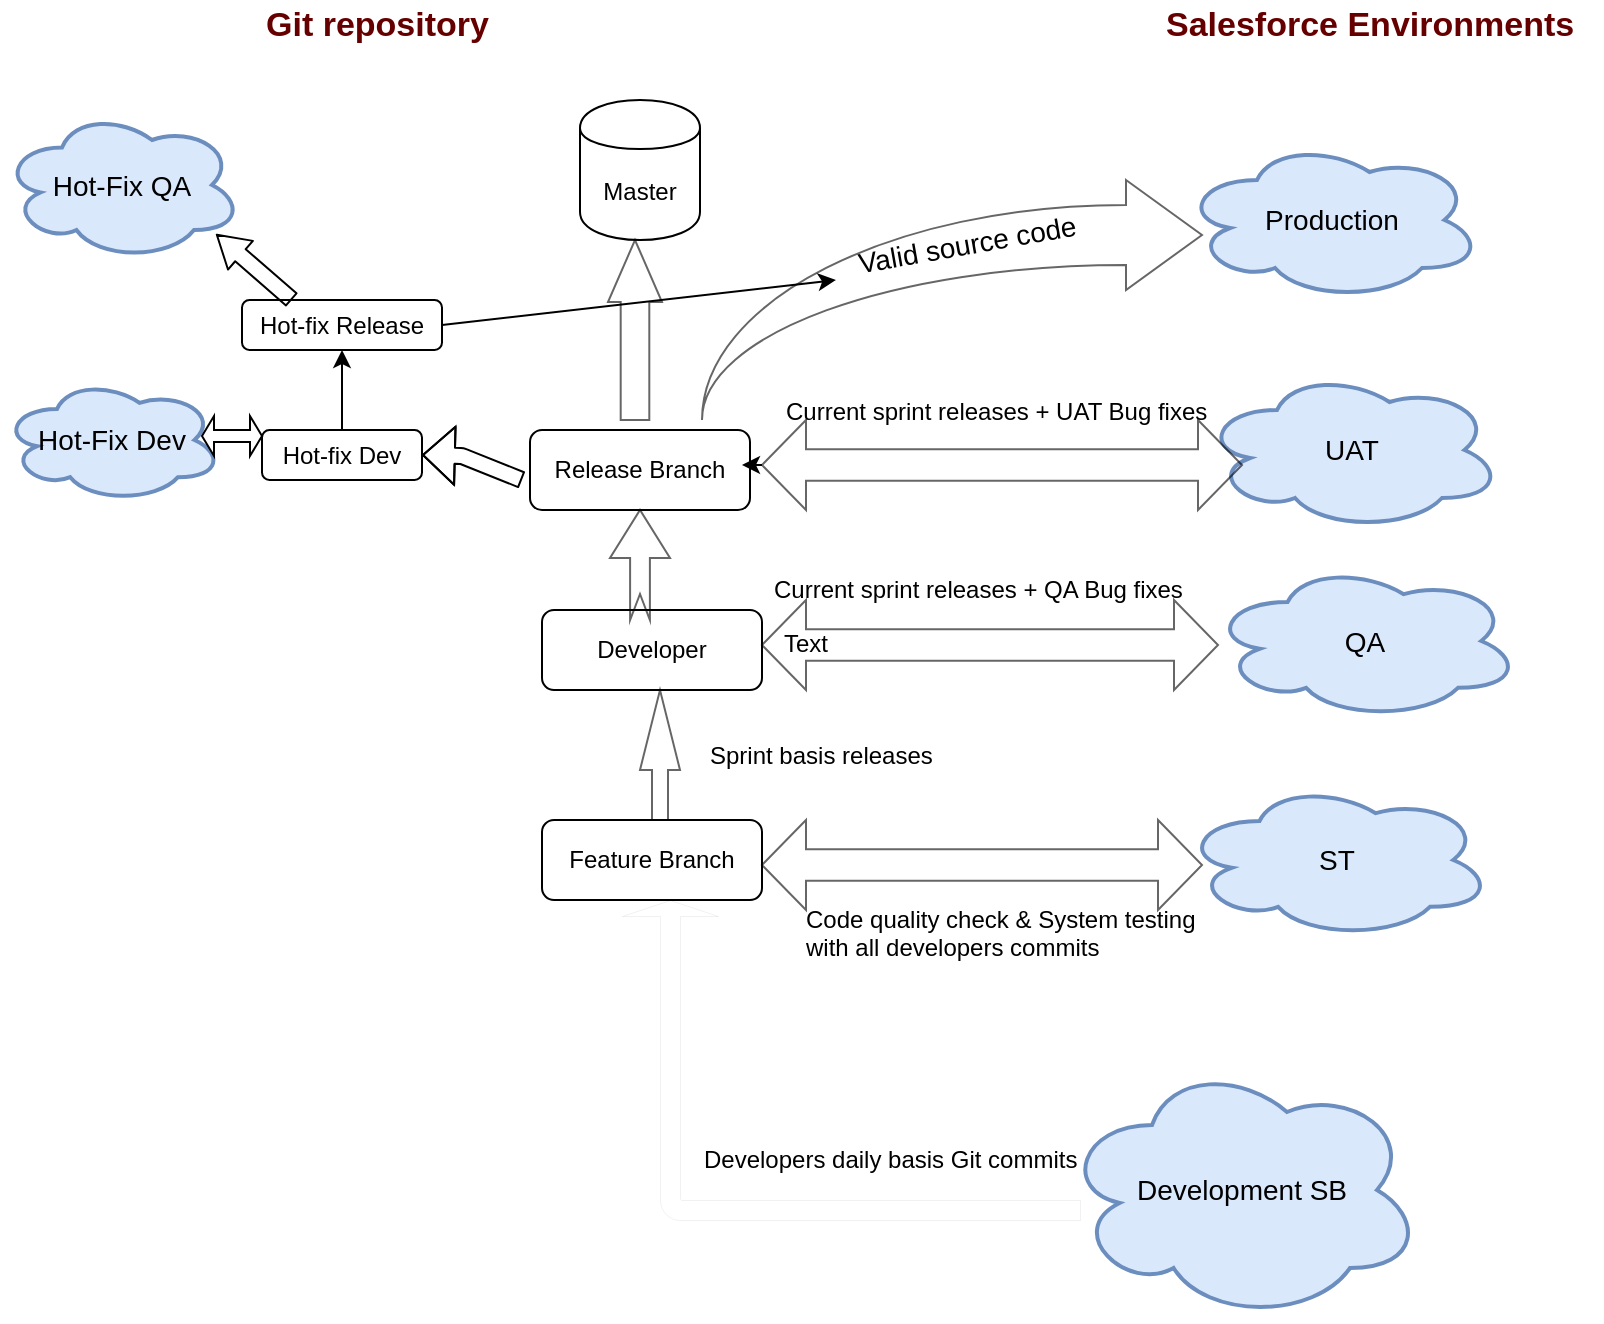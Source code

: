 <mxfile version="12.1.7" type="github" pages="1">
  <diagram id="ugZ9LgQXZQDwEc-XwA1F" name="Page-1">
    <mxGraphModel dx="1704" dy="436" grid="1" gridSize="10" guides="1" tooltips="1" connect="1" arrows="1" fold="1" page="1" pageScale="1" pageWidth="850" pageHeight="1100" math="0" shadow="0">
      <root>
        <mxCell id="0"/>
        <mxCell id="1" parent="0"/>
        <mxCell id="pKMbjU2xyeOJQkZC159j-1" value="Master" style="shape=cylinder;whiteSpace=wrap;html=1;boundedLbl=1;backgroundOutline=1;" parent="1" vertex="1">
          <mxGeometry x="209" y="70" width="60" height="70" as="geometry"/>
        </mxCell>
        <mxCell id="pKMbjU2xyeOJQkZC159j-2" value="Release Branch" style="rounded=1;whiteSpace=wrap;html=1;" parent="1" vertex="1">
          <mxGeometry x="184" y="235" width="110" height="40" as="geometry"/>
        </mxCell>
        <mxCell id="pKMbjU2xyeOJQkZC159j-3" value="Feature Branch" style="rounded=1;whiteSpace=wrap;html=1;" parent="1" vertex="1">
          <mxGeometry x="190" y="430" width="110" height="40" as="geometry"/>
        </mxCell>
        <mxCell id="pKMbjU2xyeOJQkZC159j-5" value="Production" style="ellipse;shape=cloud;strokeWidth=2;fontSize=14;whiteSpace=wrap;html=1;align=center;fillColor=#dae8fc;strokeColor=#6c8ebf;" parent="1" vertex="1">
          <mxGeometry x="510" y="90" width="150" height="80" as="geometry"/>
        </mxCell>
        <mxCell id="pKMbjU2xyeOJQkZC159j-6" value="&lt;font style=&quot;font-size: 17px&quot;&gt;&lt;b&gt;Salesforce Environments&amp;nbsp;&lt;/b&gt;&lt;/font&gt;" style="text;html=1;resizable=0;points=[];autosize=1;align=left;verticalAlign=top;spacingTop=-4;fontColor=#660000;" parent="1" vertex="1">
          <mxGeometry x="500" y="20" width="220" height="20" as="geometry"/>
        </mxCell>
        <mxCell id="pKMbjU2xyeOJQkZC159j-7" value="&lt;font style=&quot;font-size: 17px&quot;&gt;&lt;b&gt;Git repository&amp;nbsp;&lt;/b&gt;&lt;/font&gt;" style="text;html=1;resizable=0;points=[];autosize=1;align=left;verticalAlign=top;spacingTop=-4;fontColor=#660000;" parent="1" vertex="1">
          <mxGeometry x="50" y="20" width="130" height="20" as="geometry"/>
        </mxCell>
        <mxCell id="pKMbjU2xyeOJQkZC159j-8" value="UAT" style="ellipse;shape=cloud;strokeWidth=2;fontSize=14;whiteSpace=wrap;html=1;align=center;fillColor=#dae8fc;strokeColor=#6c8ebf;" parent="1" vertex="1">
          <mxGeometry x="520" y="205" width="150" height="80" as="geometry"/>
        </mxCell>
        <mxCell id="pKMbjU2xyeOJQkZC159j-9" value="QA" style="ellipse;shape=cloud;strokeWidth=2;fontSize=14;whiteSpace=wrap;html=1;align=center;fillColor=#dae8fc;strokeColor=#6c8ebf;" parent="1" vertex="1">
          <mxGeometry x="524" y="301.5" width="155" height="78" as="geometry"/>
        </mxCell>
        <mxCell id="pKMbjU2xyeOJQkZC159j-10" value="Development SB" style="ellipse;shape=cloud;strokeWidth=2;fontSize=14;whiteSpace=wrap;html=1;align=center;fillColor=#dae8fc;strokeColor=#6c8ebf;" parent="1" vertex="1">
          <mxGeometry x="450" y="550" width="180" height="130" as="geometry"/>
        </mxCell>
        <mxCell id="pKMbjU2xyeOJQkZC159j-11" value="Developer" style="rounded=1;whiteSpace=wrap;html=1;" parent="1" vertex="1">
          <mxGeometry x="190" y="325" width="110" height="40" as="geometry"/>
        </mxCell>
        <mxCell id="pKMbjU2xyeOJQkZC159j-12" value="" style="html=1;shadow=0;dashed=1;align=center;verticalAlign=middle;shape=mxgraph.arrows2.bendArrow;dy=5;dx=8;notch=0;arrowHead=48;rounded=1;direction=north;opacity=60;strokeWidth=0;fillColor=none;" parent="1" vertex="1">
          <mxGeometry x="230" y="470" width="229" height="160" as="geometry"/>
        </mxCell>
        <mxCell id="pKMbjU2xyeOJQkZC159j-15" value="Developers daily basis Git commits&amp;nbsp;" style="text;html=1;resizable=0;points=[];autosize=1;align=left;verticalAlign=top;spacingTop=-4;" parent="1" vertex="1">
          <mxGeometry x="269" y="590" width="210" height="20" as="geometry"/>
        </mxCell>
        <mxCell id="pKMbjU2xyeOJQkZC159j-18" value="" style="html=1;shadow=0;dashed=0;align=center;verticalAlign=middle;shape=mxgraph.arrows2.arrow;dy=0.6;dx=40;direction=north;notch=0;rounded=0;strokeWidth=1;fillColor=none;opacity=60;" parent="1" vertex="1">
          <mxGeometry x="239" y="365" width="20" height="65" as="geometry"/>
        </mxCell>
        <mxCell id="pKMbjU2xyeOJQkZC159j-19" value="Sprint basis releases" style="text;html=1;resizable=0;points=[];autosize=1;align=left;verticalAlign=top;spacingTop=-4;" parent="1" vertex="1">
          <mxGeometry x="271.5" y="387.5" width="130" height="20" as="geometry"/>
        </mxCell>
        <mxCell id="pKMbjU2xyeOJQkZC159j-22" value="Text" style="text;html=1;resizable=0;points=[];autosize=1;align=left;verticalAlign=top;spacingTop=-4;" parent="1" vertex="1">
          <mxGeometry x="309" y="332" width="40" height="20" as="geometry"/>
        </mxCell>
        <mxCell id="pKMbjU2xyeOJQkZC159j-23" value="" style="html=1;shadow=0;dashed=0;align=center;verticalAlign=middle;shape=mxgraph.arrows2.twoWayArrow;dy=0.65;dx=22;rounded=0;strokeWidth=1;fillColor=none;opacity=60;" parent="1" vertex="1">
          <mxGeometry x="300" y="320" width="228" height="45" as="geometry"/>
        </mxCell>
        <mxCell id="pKMbjU2xyeOJQkZC159j-26" value="Current sprint releases + QA Bug fixes" style="text;html=1;resizable=0;points=[];autosize=1;align=left;verticalAlign=top;spacingTop=-4;" parent="1" vertex="1">
          <mxGeometry x="304" y="305" width="220" height="20" as="geometry"/>
        </mxCell>
        <mxCell id="pKMbjU2xyeOJQkZC159j-27" value="" style="html=1;shadow=0;dashed=0;align=center;verticalAlign=middle;shape=mxgraph.arrows2.arrow;dy=0.67;dx=24;direction=north;notch=13;rounded=0;strokeWidth=1;fillColor=none;opacity=60;" parent="1" vertex="1">
          <mxGeometry x="224" y="275" width="30" height="55" as="geometry"/>
        </mxCell>
        <mxCell id="QmjTFNfi9diBM-cBmNHH-2" style="edgeStyle=orthogonalEdgeStyle;rounded=0;orthogonalLoop=1;jettySize=auto;html=1;exitX=0;exitY=0.5;exitDx=0;exitDy=0;exitPerimeter=0;" edge="1" parent="1" source="pKMbjU2xyeOJQkZC159j-28">
          <mxGeometry relative="1" as="geometry">
            <mxPoint x="290" y="253" as="targetPoint"/>
          </mxGeometry>
        </mxCell>
        <mxCell id="pKMbjU2xyeOJQkZC159j-28" value="" style="html=1;shadow=0;dashed=0;align=center;verticalAlign=middle;shape=mxgraph.arrows2.twoWayArrow;dy=0.65;dx=22;rounded=0;strokeWidth=1;fillColor=none;opacity=60;" parent="1" vertex="1">
          <mxGeometry x="300" y="230" width="240" height="45" as="geometry"/>
        </mxCell>
        <mxCell id="pKMbjU2xyeOJQkZC159j-29" value="Current sprint releases + UAT Bug fixes" style="text;html=1;resizable=0;points=[];autosize=1;align=left;verticalAlign=top;spacingTop=-4;" parent="1" vertex="1">
          <mxGeometry x="310" y="216" width="230" height="20" as="geometry"/>
        </mxCell>
        <mxCell id="pKMbjU2xyeOJQkZC159j-33" value="" style="html=1;shadow=0;dashed=0;align=center;verticalAlign=middle;shape=mxgraph.arrows2.jumpInArrow;dy=15;dx=38;arrowHead=55;rounded=0;strokeWidth=1;fillColor=none;opacity=60;" parent="1" vertex="1">
          <mxGeometry x="270" y="110" width="250" height="120" as="geometry"/>
        </mxCell>
        <mxCell id="pKMbjU2xyeOJQkZC159j-34" value="&lt;font style=&quot;font-size: 14px&quot;&gt;Valid source code&lt;/font&gt;" style="text;html=1;resizable=0;points=[];autosize=1;align=left;verticalAlign=top;spacingTop=-4;rotation=-10;" parent="1" vertex="1">
          <mxGeometry x="345" y="130" width="130" height="20" as="geometry"/>
        </mxCell>
        <mxCell id="pKMbjU2xyeOJQkZC159j-35" value="" style="html=1;shadow=0;dashed=0;align=center;verticalAlign=middle;shape=mxgraph.arrows2.arrow;dy=0.47;dx=31;direction=north;notch=0;rounded=0;strokeWidth=1;fillColor=none;opacity=60;" parent="1" vertex="1">
          <mxGeometry x="223" y="140" width="27" height="90" as="geometry"/>
        </mxCell>
        <mxCell id="U-r_O4P5ikJAALDEmdnD-2" value="ST" style="ellipse;shape=cloud;strokeWidth=2;fontSize=14;whiteSpace=wrap;html=1;align=center;fillColor=#dae8fc;strokeColor=#6c8ebf;" parent="1" vertex="1">
          <mxGeometry x="510" y="411" width="155" height="78" as="geometry"/>
        </mxCell>
        <mxCell id="U-r_O4P5ikJAALDEmdnD-3" value="" style="html=1;shadow=0;dashed=0;align=center;verticalAlign=middle;shape=mxgraph.arrows2.twoWayArrow;dy=0.65;dx=22;rounded=0;strokeWidth=1;fillColor=none;opacity=60;" parent="1" vertex="1">
          <mxGeometry x="300" y="430" width="220" height="45" as="geometry"/>
        </mxCell>
        <mxCell id="U-r_O4P5ikJAALDEmdnD-4" value="Code quality check &amp;amp; System testing &lt;br&gt;with all developers commits" style="text;html=1;resizable=0;points=[];autosize=1;align=left;verticalAlign=top;spacingTop=-4;" parent="1" vertex="1">
          <mxGeometry x="320" y="470" width="210" height="30" as="geometry"/>
        </mxCell>
        <mxCell id="QmjTFNfi9diBM-cBmNHH-10" value="" style="edgeStyle=orthogonalEdgeStyle;rounded=0;orthogonalLoop=1;jettySize=auto;html=1;" edge="1" parent="1" source="QmjTFNfi9diBM-cBmNHH-8" target="QmjTFNfi9diBM-cBmNHH-9">
          <mxGeometry relative="1" as="geometry"/>
        </mxCell>
        <mxCell id="QmjTFNfi9diBM-cBmNHH-8" value="Hot-fix Dev" style="rounded=1;whiteSpace=wrap;html=1;" vertex="1" parent="1">
          <mxGeometry x="50" y="235" width="80" height="25" as="geometry"/>
        </mxCell>
        <mxCell id="QmjTFNfi9diBM-cBmNHH-9" value="Hot-fix Release" style="rounded=1;whiteSpace=wrap;html=1;" vertex="1" parent="1">
          <mxGeometry x="40" y="170" width="100" height="25" as="geometry"/>
        </mxCell>
        <mxCell id="QmjTFNfi9diBM-cBmNHH-11" value="Hot-Fix QA" style="ellipse;shape=cloud;strokeWidth=2;fontSize=14;whiteSpace=wrap;html=1;align=center;fillColor=#dae8fc;strokeColor=#6c8ebf;" vertex="1" parent="1">
          <mxGeometry x="-80" y="75" width="120" height="75" as="geometry"/>
        </mxCell>
        <mxCell id="QmjTFNfi9diBM-cBmNHH-15" value="Hot-Fix Dev" style="ellipse;shape=cloud;strokeWidth=2;fontSize=14;whiteSpace=wrap;html=1;align=center;fillColor=#dae8fc;strokeColor=#6c8ebf;" vertex="1" parent="1">
          <mxGeometry x="-80" y="209" width="110" height="62" as="geometry"/>
        </mxCell>
        <mxCell id="QmjTFNfi9diBM-cBmNHH-18" value="" style="shape=flexArrow;endArrow=classic;html=1;width=8;endSize=4.97;entryX=1;entryY=0.5;entryDx=0;entryDy=0;" edge="1" parent="1" target="QmjTFNfi9diBM-cBmNHH-8">
          <mxGeometry width="50" height="50" relative="1" as="geometry">
            <mxPoint x="180" y="260" as="sourcePoint"/>
            <mxPoint x="140" y="245" as="targetPoint"/>
            <Array as="points">
              <mxPoint x="150" y="248"/>
            </Array>
          </mxGeometry>
        </mxCell>
        <mxCell id="QmjTFNfi9diBM-cBmNHH-20" value="" style="shape=flexArrow;endArrow=classic;html=1;width=8;endSize=4.88;entryX=0.892;entryY=0.827;entryDx=0;entryDy=0;entryPerimeter=0;endWidth=10;" edge="1" parent="1" target="QmjTFNfi9diBM-cBmNHH-11">
          <mxGeometry width="50" height="50" relative="1" as="geometry">
            <mxPoint x="65" y="170" as="sourcePoint"/>
            <mxPoint x="115" y="120" as="targetPoint"/>
          </mxGeometry>
        </mxCell>
        <mxCell id="QmjTFNfi9diBM-cBmNHH-24" value="" style="endArrow=classic;html=1;exitX=1;exitY=0.5;exitDx=0;exitDy=0;" edge="1" parent="1" source="QmjTFNfi9diBM-cBmNHH-9">
          <mxGeometry width="50" height="50" relative="1" as="geometry">
            <mxPoint x="236.5" y="290" as="sourcePoint"/>
            <mxPoint x="337" y="160" as="targetPoint"/>
          </mxGeometry>
        </mxCell>
        <mxCell id="QmjTFNfi9diBM-cBmNHH-25" value="" style="shape=doubleArrow;whiteSpace=wrap;html=1;" vertex="1" parent="1">
          <mxGeometry x="20" y="228" width="30" height="20" as="geometry"/>
        </mxCell>
      </root>
    </mxGraphModel>
  </diagram>
</mxfile>
